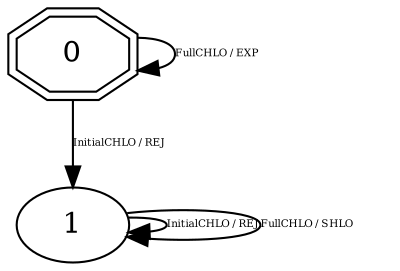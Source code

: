 digraph "Automata" {
"0" [shape=doubleoctagon, style=filled, fillcolor=white, URL="0"];
"1" [shape=ellipse, style=filled, fillcolor=white, URL="1"];
"0" -> "1" [fontsize=5, label="InitialCHLO / REJ", URL="t0"];
"0" -> "0" [fontsize=5, label="FullCHLO / EXP", URL="t1"];
"1" -> "1" [fontsize=5, label="InitialCHLO / REJ", URL="t2"];
"1" -> "1" [fontsize=5, label="FullCHLO / SHLO", URL="t3"];
}